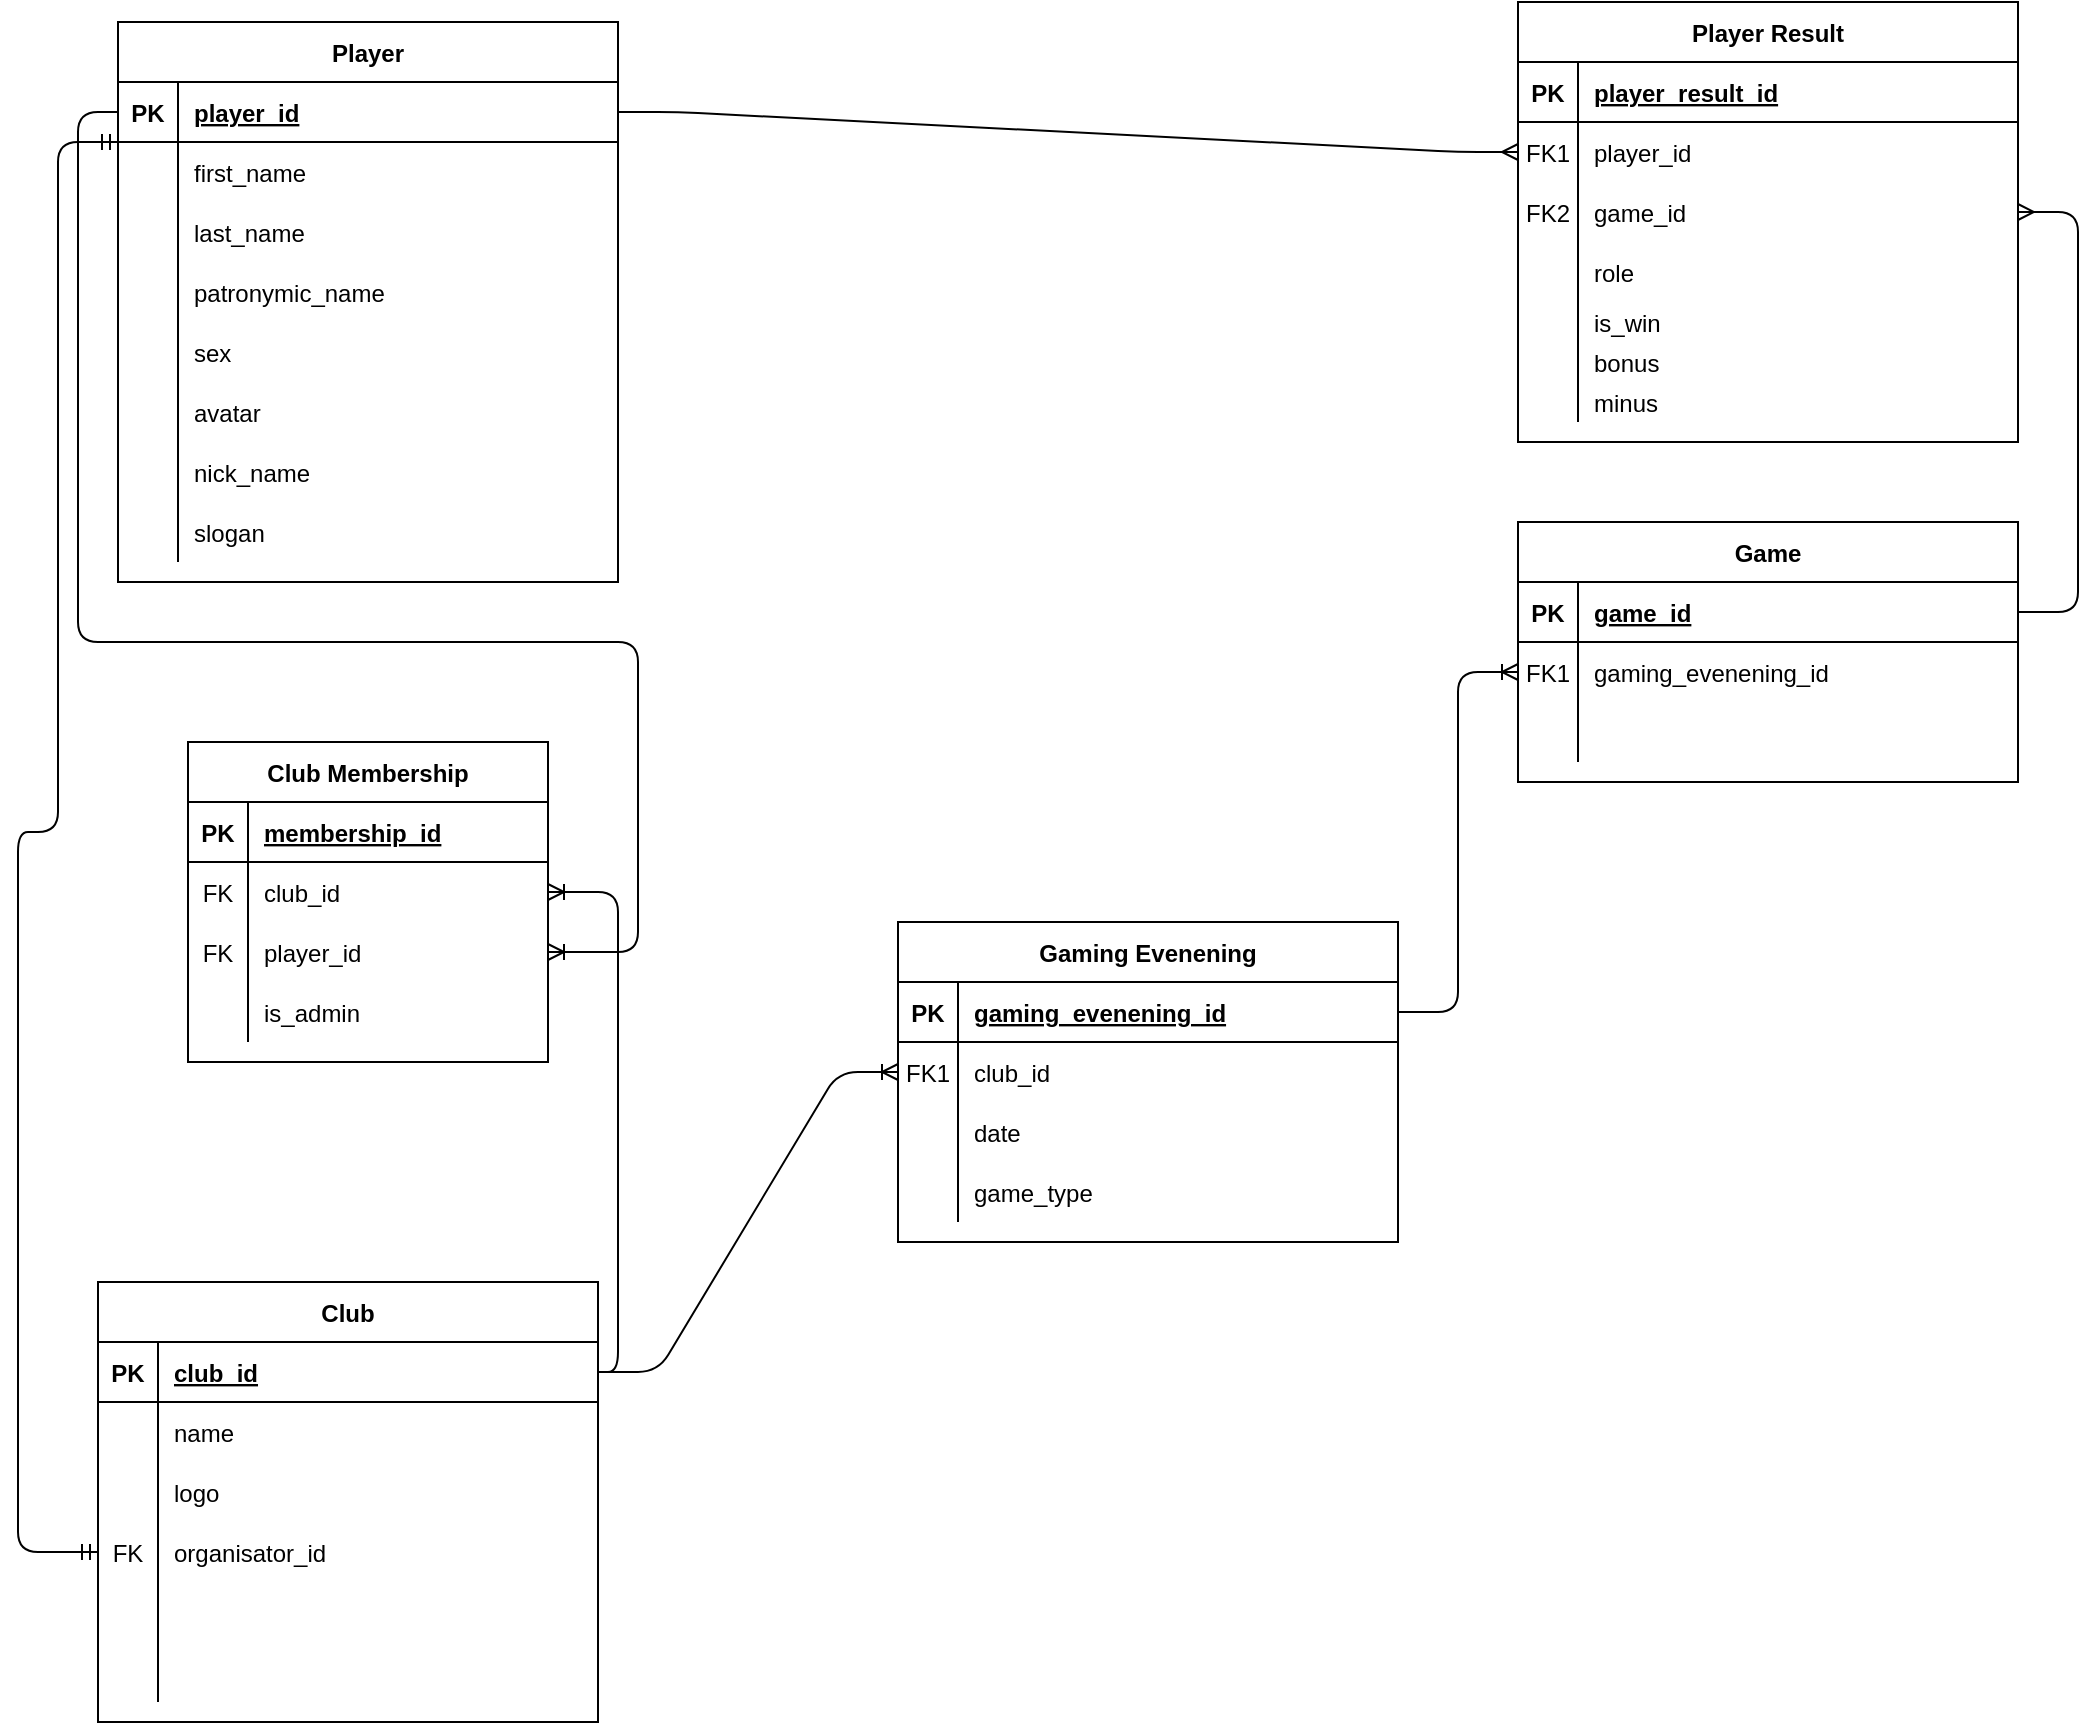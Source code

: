 <mxfile version="14.7.6" type="github">
  <diagram id="R2lEEEUBdFMjLlhIrx00" name="Page-1">
    <mxGraphModel dx="1550" dy="847" grid="1" gridSize="10" guides="1" tooltips="1" connect="1" arrows="1" fold="1" page="1" pageScale="1" pageWidth="850" pageHeight="1100" math="0" shadow="0" extFonts="Permanent Marker^https://fonts.googleapis.com/css?family=Permanent+Marker">
      <root>
        <mxCell id="0" />
        <mxCell id="1" parent="0" />
        <mxCell id="C-vyLk0tnHw3VtMMgP7b-2" value="Game" style="shape=table;startSize=30;container=1;collapsible=1;childLayout=tableLayout;fixedRows=1;rowLines=0;fontStyle=1;align=center;resizeLast=1;" parent="1" vertex="1">
          <mxGeometry x="770" y="330" width="250" height="130" as="geometry" />
        </mxCell>
        <mxCell id="C-vyLk0tnHw3VtMMgP7b-3" value="" style="shape=partialRectangle;collapsible=0;dropTarget=0;pointerEvents=0;fillColor=none;points=[[0,0.5],[1,0.5]];portConstraint=eastwest;top=0;left=0;right=0;bottom=1;" parent="C-vyLk0tnHw3VtMMgP7b-2" vertex="1">
          <mxGeometry y="30" width="250" height="30" as="geometry" />
        </mxCell>
        <mxCell id="C-vyLk0tnHw3VtMMgP7b-4" value="PK" style="shape=partialRectangle;overflow=hidden;connectable=0;fillColor=none;top=0;left=0;bottom=0;right=0;fontStyle=1;" parent="C-vyLk0tnHw3VtMMgP7b-3" vertex="1">
          <mxGeometry width="30" height="30" as="geometry" />
        </mxCell>
        <mxCell id="C-vyLk0tnHw3VtMMgP7b-5" value="game_id" style="shape=partialRectangle;overflow=hidden;connectable=0;fillColor=none;top=0;left=0;bottom=0;right=0;align=left;spacingLeft=6;fontStyle=5;" parent="C-vyLk0tnHw3VtMMgP7b-3" vertex="1">
          <mxGeometry x="30" width="220" height="30" as="geometry" />
        </mxCell>
        <mxCell id="C-vyLk0tnHw3VtMMgP7b-6" value="" style="shape=partialRectangle;collapsible=0;dropTarget=0;pointerEvents=0;fillColor=none;points=[[0,0.5],[1,0.5]];portConstraint=eastwest;top=0;left=0;right=0;bottom=0;" parent="C-vyLk0tnHw3VtMMgP7b-2" vertex="1">
          <mxGeometry y="60" width="250" height="30" as="geometry" />
        </mxCell>
        <mxCell id="C-vyLk0tnHw3VtMMgP7b-7" value="FK1" style="shape=partialRectangle;overflow=hidden;connectable=0;fillColor=none;top=0;left=0;bottom=0;right=0;" parent="C-vyLk0tnHw3VtMMgP7b-6" vertex="1">
          <mxGeometry width="30" height="30" as="geometry" />
        </mxCell>
        <mxCell id="C-vyLk0tnHw3VtMMgP7b-8" value="gaming_evenening_id" style="shape=partialRectangle;overflow=hidden;connectable=0;fillColor=none;top=0;left=0;bottom=0;right=0;align=left;spacingLeft=6;" parent="C-vyLk0tnHw3VtMMgP7b-6" vertex="1">
          <mxGeometry x="30" width="220" height="30" as="geometry" />
        </mxCell>
        <mxCell id="C-vyLk0tnHw3VtMMgP7b-9" value="" style="shape=partialRectangle;collapsible=0;dropTarget=0;pointerEvents=0;fillColor=none;points=[[0,0.5],[1,0.5]];portConstraint=eastwest;top=0;left=0;right=0;bottom=0;" parent="C-vyLk0tnHw3VtMMgP7b-2" vertex="1">
          <mxGeometry y="90" width="250" height="30" as="geometry" />
        </mxCell>
        <mxCell id="C-vyLk0tnHw3VtMMgP7b-10" value="" style="shape=partialRectangle;overflow=hidden;connectable=0;fillColor=none;top=0;left=0;bottom=0;right=0;" parent="C-vyLk0tnHw3VtMMgP7b-9" vertex="1">
          <mxGeometry width="30" height="30" as="geometry" />
        </mxCell>
        <mxCell id="C-vyLk0tnHw3VtMMgP7b-11" value="" style="shape=partialRectangle;overflow=hidden;connectable=0;fillColor=none;top=0;left=0;bottom=0;right=0;align=left;spacingLeft=6;" parent="C-vyLk0tnHw3VtMMgP7b-9" vertex="1">
          <mxGeometry x="30" width="220" height="30" as="geometry" />
        </mxCell>
        <mxCell id="C-vyLk0tnHw3VtMMgP7b-13" value="Gaming Evenening" style="shape=table;startSize=30;container=1;collapsible=1;childLayout=tableLayout;fixedRows=1;rowLines=0;fontStyle=1;align=center;resizeLast=1;" parent="1" vertex="1">
          <mxGeometry x="460" y="530" width="250" height="160" as="geometry" />
        </mxCell>
        <mxCell id="C-vyLk0tnHw3VtMMgP7b-14" value="" style="shape=partialRectangle;collapsible=0;dropTarget=0;pointerEvents=0;fillColor=none;points=[[0,0.5],[1,0.5]];portConstraint=eastwest;top=0;left=0;right=0;bottom=1;" parent="C-vyLk0tnHw3VtMMgP7b-13" vertex="1">
          <mxGeometry y="30" width="250" height="30" as="geometry" />
        </mxCell>
        <mxCell id="C-vyLk0tnHw3VtMMgP7b-15" value="PK" style="shape=partialRectangle;overflow=hidden;connectable=0;fillColor=none;top=0;left=0;bottom=0;right=0;fontStyle=1;" parent="C-vyLk0tnHw3VtMMgP7b-14" vertex="1">
          <mxGeometry width="30" height="30" as="geometry" />
        </mxCell>
        <mxCell id="C-vyLk0tnHw3VtMMgP7b-16" value="gaming_evenening_id" style="shape=partialRectangle;overflow=hidden;connectable=0;fillColor=none;top=0;left=0;bottom=0;right=0;align=left;spacingLeft=6;fontStyle=5;" parent="C-vyLk0tnHw3VtMMgP7b-14" vertex="1">
          <mxGeometry x="30" width="220" height="30" as="geometry" />
        </mxCell>
        <mxCell id="C-vyLk0tnHw3VtMMgP7b-17" value="" style="shape=partialRectangle;collapsible=0;dropTarget=0;pointerEvents=0;fillColor=none;points=[[0,0.5],[1,0.5]];portConstraint=eastwest;top=0;left=0;right=0;bottom=0;" parent="C-vyLk0tnHw3VtMMgP7b-13" vertex="1">
          <mxGeometry y="60" width="250" height="30" as="geometry" />
        </mxCell>
        <mxCell id="C-vyLk0tnHw3VtMMgP7b-18" value="FK1" style="shape=partialRectangle;overflow=hidden;connectable=0;fillColor=none;top=0;left=0;bottom=0;right=0;" parent="C-vyLk0tnHw3VtMMgP7b-17" vertex="1">
          <mxGeometry width="30" height="30" as="geometry" />
        </mxCell>
        <mxCell id="C-vyLk0tnHw3VtMMgP7b-19" value="club_id" style="shape=partialRectangle;overflow=hidden;connectable=0;fillColor=none;top=0;left=0;bottom=0;right=0;align=left;spacingLeft=6;" parent="C-vyLk0tnHw3VtMMgP7b-17" vertex="1">
          <mxGeometry x="30" width="220" height="30" as="geometry" />
        </mxCell>
        <mxCell id="C-vyLk0tnHw3VtMMgP7b-20" value="" style="shape=partialRectangle;collapsible=0;dropTarget=0;pointerEvents=0;fillColor=none;points=[[0,0.5],[1,0.5]];portConstraint=eastwest;top=0;left=0;right=0;bottom=0;" parent="C-vyLk0tnHw3VtMMgP7b-13" vertex="1">
          <mxGeometry y="90" width="250" height="30" as="geometry" />
        </mxCell>
        <mxCell id="C-vyLk0tnHw3VtMMgP7b-21" value="" style="shape=partialRectangle;overflow=hidden;connectable=0;fillColor=none;top=0;left=0;bottom=0;right=0;" parent="C-vyLk0tnHw3VtMMgP7b-20" vertex="1">
          <mxGeometry width="30" height="30" as="geometry" />
        </mxCell>
        <mxCell id="C-vyLk0tnHw3VtMMgP7b-22" value="date" style="shape=partialRectangle;overflow=hidden;connectable=0;fillColor=none;top=0;left=0;bottom=0;right=0;align=left;spacingLeft=6;" parent="C-vyLk0tnHw3VtMMgP7b-20" vertex="1">
          <mxGeometry x="30" width="220" height="30" as="geometry" />
        </mxCell>
        <mxCell id="_1m9QKUvMicMQmcg96rF-60" value="" style="shape=partialRectangle;collapsible=0;dropTarget=0;pointerEvents=0;fillColor=none;points=[[0,0.5],[1,0.5]];portConstraint=eastwest;top=0;left=0;right=0;bottom=0;" parent="C-vyLk0tnHw3VtMMgP7b-13" vertex="1">
          <mxGeometry y="120" width="250" height="30" as="geometry" />
        </mxCell>
        <mxCell id="_1m9QKUvMicMQmcg96rF-61" value="" style="shape=partialRectangle;overflow=hidden;connectable=0;fillColor=none;top=0;left=0;bottom=0;right=0;" parent="_1m9QKUvMicMQmcg96rF-60" vertex="1">
          <mxGeometry width="30" height="30" as="geometry" />
        </mxCell>
        <mxCell id="_1m9QKUvMicMQmcg96rF-62" value="game_type" style="shape=partialRectangle;overflow=hidden;connectable=0;fillColor=none;top=0;left=0;bottom=0;right=0;align=left;spacingLeft=6;" parent="_1m9QKUvMicMQmcg96rF-60" vertex="1">
          <mxGeometry x="30" width="220" height="30" as="geometry" />
        </mxCell>
        <mxCell id="C-vyLk0tnHw3VtMMgP7b-23" value="Player" style="shape=table;startSize=30;container=1;collapsible=1;childLayout=tableLayout;fixedRows=1;rowLines=0;fontStyle=1;align=center;resizeLast=1;" parent="1" vertex="1">
          <mxGeometry x="70" y="80" width="250" height="280" as="geometry" />
        </mxCell>
        <mxCell id="C-vyLk0tnHw3VtMMgP7b-24" value="" style="shape=partialRectangle;collapsible=0;dropTarget=0;pointerEvents=0;fillColor=none;points=[[0,0.5],[1,0.5]];portConstraint=eastwest;top=0;left=0;right=0;bottom=1;" parent="C-vyLk0tnHw3VtMMgP7b-23" vertex="1">
          <mxGeometry y="30" width="250" height="30" as="geometry" />
        </mxCell>
        <mxCell id="C-vyLk0tnHw3VtMMgP7b-25" value="PK" style="shape=partialRectangle;overflow=hidden;connectable=0;fillColor=none;top=0;left=0;bottom=0;right=0;fontStyle=1;" parent="C-vyLk0tnHw3VtMMgP7b-24" vertex="1">
          <mxGeometry width="30" height="30" as="geometry" />
        </mxCell>
        <mxCell id="C-vyLk0tnHw3VtMMgP7b-26" value="player_id" style="shape=partialRectangle;overflow=hidden;connectable=0;fillColor=none;top=0;left=0;bottom=0;right=0;align=left;spacingLeft=6;fontStyle=5;" parent="C-vyLk0tnHw3VtMMgP7b-24" vertex="1">
          <mxGeometry x="30" width="220" height="30" as="geometry" />
        </mxCell>
        <mxCell id="C-vyLk0tnHw3VtMMgP7b-27" value="" style="shape=partialRectangle;collapsible=0;dropTarget=0;pointerEvents=0;fillColor=none;points=[[0,0.5],[1,0.5]];portConstraint=eastwest;top=0;left=0;right=0;bottom=0;" parent="C-vyLk0tnHw3VtMMgP7b-23" vertex="1">
          <mxGeometry y="60" width="250" height="30" as="geometry" />
        </mxCell>
        <mxCell id="C-vyLk0tnHw3VtMMgP7b-28" value="" style="shape=partialRectangle;overflow=hidden;connectable=0;fillColor=none;top=0;left=0;bottom=0;right=0;" parent="C-vyLk0tnHw3VtMMgP7b-27" vertex="1">
          <mxGeometry width="30" height="30" as="geometry" />
        </mxCell>
        <mxCell id="C-vyLk0tnHw3VtMMgP7b-29" value="first_name" style="shape=partialRectangle;overflow=hidden;connectable=0;fillColor=none;top=0;left=0;bottom=0;right=0;align=left;spacingLeft=6;" parent="C-vyLk0tnHw3VtMMgP7b-27" vertex="1">
          <mxGeometry x="30" width="220" height="30" as="geometry" />
        </mxCell>
        <mxCell id="_1m9QKUvMicMQmcg96rF-1" value="" style="shape=partialRectangle;collapsible=0;dropTarget=0;pointerEvents=0;fillColor=none;points=[[0,0.5],[1,0.5]];portConstraint=eastwest;top=0;left=0;right=0;bottom=0;" parent="C-vyLk0tnHw3VtMMgP7b-23" vertex="1">
          <mxGeometry y="90" width="250" height="30" as="geometry" />
        </mxCell>
        <mxCell id="_1m9QKUvMicMQmcg96rF-2" value="" style="shape=partialRectangle;overflow=hidden;connectable=0;fillColor=none;top=0;left=0;bottom=0;right=0;" parent="_1m9QKUvMicMQmcg96rF-1" vertex="1">
          <mxGeometry width="30" height="30" as="geometry" />
        </mxCell>
        <mxCell id="_1m9QKUvMicMQmcg96rF-3" value="last_name" style="shape=partialRectangle;overflow=hidden;connectable=0;fillColor=none;top=0;left=0;bottom=0;right=0;align=left;spacingLeft=6;" parent="_1m9QKUvMicMQmcg96rF-1" vertex="1">
          <mxGeometry x="30" width="220" height="30" as="geometry" />
        </mxCell>
        <mxCell id="_1m9QKUvMicMQmcg96rF-14" value="" style="shape=partialRectangle;collapsible=0;dropTarget=0;pointerEvents=0;fillColor=none;points=[[0,0.5],[1,0.5]];portConstraint=eastwest;top=0;left=0;right=0;bottom=0;" parent="C-vyLk0tnHw3VtMMgP7b-23" vertex="1">
          <mxGeometry y="120" width="250" height="30" as="geometry" />
        </mxCell>
        <mxCell id="_1m9QKUvMicMQmcg96rF-15" value="" style="shape=partialRectangle;overflow=hidden;connectable=0;fillColor=none;top=0;left=0;bottom=0;right=0;" parent="_1m9QKUvMicMQmcg96rF-14" vertex="1">
          <mxGeometry width="30" height="30" as="geometry" />
        </mxCell>
        <mxCell id="_1m9QKUvMicMQmcg96rF-16" value="patronymic_name" style="shape=partialRectangle;overflow=hidden;connectable=0;fillColor=none;top=0;left=0;bottom=0;right=0;align=left;spacingLeft=6;" parent="_1m9QKUvMicMQmcg96rF-14" vertex="1">
          <mxGeometry x="30" width="220" height="30" as="geometry" />
        </mxCell>
        <mxCell id="_1m9QKUvMicMQmcg96rF-17" value="" style="shape=partialRectangle;collapsible=0;dropTarget=0;pointerEvents=0;fillColor=none;points=[[0,0.5],[1,0.5]];portConstraint=eastwest;top=0;left=0;right=0;bottom=0;" parent="C-vyLk0tnHw3VtMMgP7b-23" vertex="1">
          <mxGeometry y="150" width="250" height="30" as="geometry" />
        </mxCell>
        <mxCell id="_1m9QKUvMicMQmcg96rF-18" value="" style="shape=partialRectangle;overflow=hidden;connectable=0;fillColor=none;top=0;left=0;bottom=0;right=0;" parent="_1m9QKUvMicMQmcg96rF-17" vertex="1">
          <mxGeometry width="30" height="30" as="geometry" />
        </mxCell>
        <mxCell id="_1m9QKUvMicMQmcg96rF-19" value="sex" style="shape=partialRectangle;overflow=hidden;connectable=0;fillColor=none;top=0;left=0;bottom=0;right=0;align=left;spacingLeft=6;" parent="_1m9QKUvMicMQmcg96rF-17" vertex="1">
          <mxGeometry x="30" width="220" height="30" as="geometry" />
        </mxCell>
        <mxCell id="_1m9QKUvMicMQmcg96rF-20" value="" style="shape=partialRectangle;collapsible=0;dropTarget=0;pointerEvents=0;fillColor=none;points=[[0,0.5],[1,0.5]];portConstraint=eastwest;top=0;left=0;right=0;bottom=0;" parent="C-vyLk0tnHw3VtMMgP7b-23" vertex="1">
          <mxGeometry y="180" width="250" height="30" as="geometry" />
        </mxCell>
        <mxCell id="_1m9QKUvMicMQmcg96rF-21" value="" style="shape=partialRectangle;overflow=hidden;connectable=0;fillColor=none;top=0;left=0;bottom=0;right=0;" parent="_1m9QKUvMicMQmcg96rF-20" vertex="1">
          <mxGeometry width="30" height="30" as="geometry" />
        </mxCell>
        <mxCell id="_1m9QKUvMicMQmcg96rF-22" value="avatar" style="shape=partialRectangle;overflow=hidden;connectable=0;fillColor=none;top=0;left=0;bottom=0;right=0;align=left;spacingLeft=6;" parent="_1m9QKUvMicMQmcg96rF-20" vertex="1">
          <mxGeometry x="30" width="220" height="30" as="geometry" />
        </mxCell>
        <mxCell id="_1m9QKUvMicMQmcg96rF-73" value="" style="shape=partialRectangle;collapsible=0;dropTarget=0;pointerEvents=0;fillColor=none;points=[[0,0.5],[1,0.5]];portConstraint=eastwest;top=0;left=0;right=0;bottom=0;" parent="C-vyLk0tnHw3VtMMgP7b-23" vertex="1">
          <mxGeometry y="210" width="250" height="30" as="geometry" />
        </mxCell>
        <mxCell id="_1m9QKUvMicMQmcg96rF-74" value="" style="shape=partialRectangle;overflow=hidden;connectable=0;fillColor=none;top=0;left=0;bottom=0;right=0;" parent="_1m9QKUvMicMQmcg96rF-73" vertex="1">
          <mxGeometry width="30" height="30" as="geometry" />
        </mxCell>
        <mxCell id="_1m9QKUvMicMQmcg96rF-75" value="nick_name" style="shape=partialRectangle;overflow=hidden;connectable=0;fillColor=none;top=0;left=0;bottom=0;right=0;align=left;spacingLeft=6;" parent="_1m9QKUvMicMQmcg96rF-73" vertex="1">
          <mxGeometry x="30" width="220" height="30" as="geometry" />
        </mxCell>
        <mxCell id="_1m9QKUvMicMQmcg96rF-76" value="" style="shape=partialRectangle;collapsible=0;dropTarget=0;pointerEvents=0;fillColor=none;points=[[0,0.5],[1,0.5]];portConstraint=eastwest;top=0;left=0;right=0;bottom=0;" parent="C-vyLk0tnHw3VtMMgP7b-23" vertex="1">
          <mxGeometry y="240" width="250" height="30" as="geometry" />
        </mxCell>
        <mxCell id="_1m9QKUvMicMQmcg96rF-77" value="" style="shape=partialRectangle;overflow=hidden;connectable=0;fillColor=none;top=0;left=0;bottom=0;right=0;" parent="_1m9QKUvMicMQmcg96rF-76" vertex="1">
          <mxGeometry width="30" height="30" as="geometry" />
        </mxCell>
        <mxCell id="_1m9QKUvMicMQmcg96rF-78" value="slogan" style="shape=partialRectangle;overflow=hidden;connectable=0;fillColor=none;top=0;left=0;bottom=0;right=0;align=left;spacingLeft=6;" parent="_1m9QKUvMicMQmcg96rF-76" vertex="1">
          <mxGeometry x="30" width="220" height="30" as="geometry" />
        </mxCell>
        <mxCell id="_1m9QKUvMicMQmcg96rF-23" value="Club" style="shape=table;startSize=30;container=1;collapsible=1;childLayout=tableLayout;fixedRows=1;rowLines=0;fontStyle=1;align=center;resizeLast=1;" parent="1" vertex="1">
          <mxGeometry x="60" y="710" width="250" height="220" as="geometry" />
        </mxCell>
        <mxCell id="_1m9QKUvMicMQmcg96rF-24" value="" style="shape=partialRectangle;collapsible=0;dropTarget=0;pointerEvents=0;fillColor=none;points=[[0,0.5],[1,0.5]];portConstraint=eastwest;top=0;left=0;right=0;bottom=1;" parent="_1m9QKUvMicMQmcg96rF-23" vertex="1">
          <mxGeometry y="30" width="250" height="30" as="geometry" />
        </mxCell>
        <mxCell id="_1m9QKUvMicMQmcg96rF-25" value="PK" style="shape=partialRectangle;overflow=hidden;connectable=0;fillColor=none;top=0;left=0;bottom=0;right=0;fontStyle=1;" parent="_1m9QKUvMicMQmcg96rF-24" vertex="1">
          <mxGeometry width="30" height="30" as="geometry" />
        </mxCell>
        <mxCell id="_1m9QKUvMicMQmcg96rF-26" value="club_id" style="shape=partialRectangle;overflow=hidden;connectable=0;fillColor=none;top=0;left=0;bottom=0;right=0;align=left;spacingLeft=6;fontStyle=5;" parent="_1m9QKUvMicMQmcg96rF-24" vertex="1">
          <mxGeometry x="30" width="220" height="30" as="geometry" />
        </mxCell>
        <mxCell id="_1m9QKUvMicMQmcg96rF-27" value="" style="shape=partialRectangle;collapsible=0;dropTarget=0;pointerEvents=0;fillColor=none;points=[[0,0.5],[1,0.5]];portConstraint=eastwest;top=0;left=0;right=0;bottom=0;" parent="_1m9QKUvMicMQmcg96rF-23" vertex="1">
          <mxGeometry y="60" width="250" height="30" as="geometry" />
        </mxCell>
        <mxCell id="_1m9QKUvMicMQmcg96rF-28" value="" style="shape=partialRectangle;overflow=hidden;connectable=0;fillColor=none;top=0;left=0;bottom=0;right=0;" parent="_1m9QKUvMicMQmcg96rF-27" vertex="1">
          <mxGeometry width="30" height="30" as="geometry" />
        </mxCell>
        <mxCell id="_1m9QKUvMicMQmcg96rF-29" value="name" style="shape=partialRectangle;overflow=hidden;connectable=0;fillColor=none;top=0;left=0;bottom=0;right=0;align=left;spacingLeft=6;" parent="_1m9QKUvMicMQmcg96rF-27" vertex="1">
          <mxGeometry x="30" width="220" height="30" as="geometry" />
        </mxCell>
        <mxCell id="_1m9QKUvMicMQmcg96rF-30" value="" style="shape=partialRectangle;collapsible=0;dropTarget=0;pointerEvents=0;fillColor=none;points=[[0,0.5],[1,0.5]];portConstraint=eastwest;top=0;left=0;right=0;bottom=0;" parent="_1m9QKUvMicMQmcg96rF-23" vertex="1">
          <mxGeometry y="90" width="250" height="30" as="geometry" />
        </mxCell>
        <mxCell id="_1m9QKUvMicMQmcg96rF-31" value="" style="shape=partialRectangle;overflow=hidden;connectable=0;fillColor=none;top=0;left=0;bottom=0;right=0;" parent="_1m9QKUvMicMQmcg96rF-30" vertex="1">
          <mxGeometry width="30" height="30" as="geometry" />
        </mxCell>
        <mxCell id="_1m9QKUvMicMQmcg96rF-32" value="logo" style="shape=partialRectangle;overflow=hidden;connectable=0;fillColor=none;top=0;left=0;bottom=0;right=0;align=left;spacingLeft=6;" parent="_1m9QKUvMicMQmcg96rF-30" vertex="1">
          <mxGeometry x="30" width="220" height="30" as="geometry" />
        </mxCell>
        <mxCell id="_1m9QKUvMicMQmcg96rF-33" value="" style="shape=partialRectangle;collapsible=0;dropTarget=0;pointerEvents=0;fillColor=none;points=[[0,0.5],[1,0.5]];portConstraint=eastwest;top=0;left=0;right=0;bottom=0;" parent="_1m9QKUvMicMQmcg96rF-23" vertex="1">
          <mxGeometry y="120" width="250" height="30" as="geometry" />
        </mxCell>
        <mxCell id="_1m9QKUvMicMQmcg96rF-34" value="FK" style="shape=partialRectangle;overflow=hidden;connectable=0;fillColor=none;top=0;left=0;bottom=0;right=0;" parent="_1m9QKUvMicMQmcg96rF-33" vertex="1">
          <mxGeometry width="30" height="30" as="geometry" />
        </mxCell>
        <mxCell id="_1m9QKUvMicMQmcg96rF-35" value="organisator_id" style="shape=partialRectangle;overflow=hidden;connectable=0;fillColor=none;top=0;left=0;bottom=0;right=0;align=left;spacingLeft=6;" parent="_1m9QKUvMicMQmcg96rF-33" vertex="1">
          <mxGeometry x="30" width="220" height="30" as="geometry" />
        </mxCell>
        <mxCell id="_1m9QKUvMicMQmcg96rF-36" value="" style="shape=partialRectangle;collapsible=0;dropTarget=0;pointerEvents=0;fillColor=none;points=[[0,0.5],[1,0.5]];portConstraint=eastwest;top=0;left=0;right=0;bottom=0;" parent="_1m9QKUvMicMQmcg96rF-23" vertex="1">
          <mxGeometry y="150" width="250" height="30" as="geometry" />
        </mxCell>
        <mxCell id="_1m9QKUvMicMQmcg96rF-37" value="" style="shape=partialRectangle;overflow=hidden;connectable=0;fillColor=none;top=0;left=0;bottom=0;right=0;" parent="_1m9QKUvMicMQmcg96rF-36" vertex="1">
          <mxGeometry width="30" height="30" as="geometry" />
        </mxCell>
        <mxCell id="_1m9QKUvMicMQmcg96rF-38" value="" style="shape=partialRectangle;overflow=hidden;connectable=0;fillColor=none;top=0;left=0;bottom=0;right=0;align=left;spacingLeft=6;" parent="_1m9QKUvMicMQmcg96rF-36" vertex="1">
          <mxGeometry x="30" width="220" height="30" as="geometry" />
        </mxCell>
        <mxCell id="_1m9QKUvMicMQmcg96rF-39" value="" style="shape=partialRectangle;collapsible=0;dropTarget=0;pointerEvents=0;fillColor=none;points=[[0,0.5],[1,0.5]];portConstraint=eastwest;top=0;left=0;right=0;bottom=0;" parent="_1m9QKUvMicMQmcg96rF-23" vertex="1">
          <mxGeometry y="180" width="250" height="30" as="geometry" />
        </mxCell>
        <mxCell id="_1m9QKUvMicMQmcg96rF-40" value="" style="shape=partialRectangle;overflow=hidden;connectable=0;fillColor=none;top=0;left=0;bottom=0;right=0;" parent="_1m9QKUvMicMQmcg96rF-39" vertex="1">
          <mxGeometry width="30" height="30" as="geometry" />
        </mxCell>
        <mxCell id="_1m9QKUvMicMQmcg96rF-41" value="" style="shape=partialRectangle;overflow=hidden;connectable=0;fillColor=none;top=0;left=0;bottom=0;right=0;align=left;spacingLeft=6;" parent="_1m9QKUvMicMQmcg96rF-39" vertex="1">
          <mxGeometry x="30" width="220" height="30" as="geometry" />
        </mxCell>
        <mxCell id="_1m9QKUvMicMQmcg96rF-42" value="" style="edgeStyle=entityRelationEdgeStyle;fontSize=12;html=1;endArrow=ERoneToMany;" parent="1" source="_1m9QKUvMicMQmcg96rF-24" target="C-vyLk0tnHw3VtMMgP7b-17" edge="1">
          <mxGeometry width="100" height="100" relative="1" as="geometry">
            <mxPoint x="610" y="920" as="sourcePoint" />
            <mxPoint x="710" y="820" as="targetPoint" />
          </mxGeometry>
        </mxCell>
        <mxCell id="_1m9QKUvMicMQmcg96rF-44" value="" style="edgeStyle=entityRelationEdgeStyle;fontSize=12;html=1;endArrow=ERoneToMany;entryX=0;entryY=0.5;entryDx=0;entryDy=0;" parent="1" source="C-vyLk0tnHw3VtMMgP7b-14" target="C-vyLk0tnHw3VtMMgP7b-6" edge="1">
          <mxGeometry width="100" height="100" relative="1" as="geometry">
            <mxPoint x="800" y="450" as="sourcePoint" />
            <mxPoint x="900" y="350" as="targetPoint" />
          </mxGeometry>
        </mxCell>
        <mxCell id="_1m9QKUvMicMQmcg96rF-45" value="Player Result" style="shape=table;startSize=30;container=1;collapsible=1;childLayout=tableLayout;fixedRows=1;rowLines=0;fontStyle=1;align=center;resizeLast=1;" parent="1" vertex="1">
          <mxGeometry x="770" y="70" width="250" height="220" as="geometry" />
        </mxCell>
        <mxCell id="_1m9QKUvMicMQmcg96rF-46" value="" style="shape=partialRectangle;collapsible=0;dropTarget=0;pointerEvents=0;fillColor=none;points=[[0,0.5],[1,0.5]];portConstraint=eastwest;top=0;left=0;right=0;bottom=1;" parent="_1m9QKUvMicMQmcg96rF-45" vertex="1">
          <mxGeometry y="30" width="250" height="30" as="geometry" />
        </mxCell>
        <mxCell id="_1m9QKUvMicMQmcg96rF-47" value="PK" style="shape=partialRectangle;overflow=hidden;connectable=0;fillColor=none;top=0;left=0;bottom=0;right=0;fontStyle=1;" parent="_1m9QKUvMicMQmcg96rF-46" vertex="1">
          <mxGeometry width="30" height="30" as="geometry" />
        </mxCell>
        <mxCell id="_1m9QKUvMicMQmcg96rF-48" value="player_result_id" style="shape=partialRectangle;overflow=hidden;connectable=0;fillColor=none;top=0;left=0;bottom=0;right=0;align=left;spacingLeft=6;fontStyle=5;" parent="_1m9QKUvMicMQmcg96rF-46" vertex="1">
          <mxGeometry x="30" width="220" height="30" as="geometry" />
        </mxCell>
        <mxCell id="_1m9QKUvMicMQmcg96rF-49" value="" style="shape=partialRectangle;collapsible=0;dropTarget=0;pointerEvents=0;fillColor=none;points=[[0,0.5],[1,0.5]];portConstraint=eastwest;top=0;left=0;right=0;bottom=0;" parent="_1m9QKUvMicMQmcg96rF-45" vertex="1">
          <mxGeometry y="60" width="250" height="30" as="geometry" />
        </mxCell>
        <mxCell id="_1m9QKUvMicMQmcg96rF-50" value="FK1" style="shape=partialRectangle;overflow=hidden;connectable=0;fillColor=none;top=0;left=0;bottom=0;right=0;" parent="_1m9QKUvMicMQmcg96rF-49" vertex="1">
          <mxGeometry width="30" height="30" as="geometry" />
        </mxCell>
        <mxCell id="_1m9QKUvMicMQmcg96rF-51" value="player_id" style="shape=partialRectangle;overflow=hidden;connectable=0;fillColor=none;top=0;left=0;bottom=0;right=0;align=left;spacingLeft=6;" parent="_1m9QKUvMicMQmcg96rF-49" vertex="1">
          <mxGeometry x="30" width="220" height="30" as="geometry" />
        </mxCell>
        <mxCell id="_1m9QKUvMicMQmcg96rF-52" value="" style="shape=partialRectangle;collapsible=0;dropTarget=0;pointerEvents=0;fillColor=none;points=[[0,0.5],[1,0.5]];portConstraint=eastwest;top=0;left=0;right=0;bottom=0;" parent="_1m9QKUvMicMQmcg96rF-45" vertex="1">
          <mxGeometry y="90" width="250" height="30" as="geometry" />
        </mxCell>
        <mxCell id="_1m9QKUvMicMQmcg96rF-53" value="FK2" style="shape=partialRectangle;overflow=hidden;connectable=0;fillColor=none;top=0;left=0;bottom=0;right=0;" parent="_1m9QKUvMicMQmcg96rF-52" vertex="1">
          <mxGeometry width="30" height="30" as="geometry" />
        </mxCell>
        <mxCell id="_1m9QKUvMicMQmcg96rF-54" value="game_id" style="shape=partialRectangle;overflow=hidden;connectable=0;fillColor=none;top=0;left=0;bottom=0;right=0;align=left;spacingLeft=6;" parent="_1m9QKUvMicMQmcg96rF-52" vertex="1">
          <mxGeometry x="30" width="220" height="30" as="geometry" />
        </mxCell>
        <mxCell id="_1m9QKUvMicMQmcg96rF-56" value="" style="shape=partialRectangle;collapsible=0;dropTarget=0;pointerEvents=0;fillColor=none;points=[[0,0.5],[1,0.5]];portConstraint=eastwest;top=0;left=0;right=0;bottom=0;" parent="_1m9QKUvMicMQmcg96rF-45" vertex="1">
          <mxGeometry y="120" width="250" height="30" as="geometry" />
        </mxCell>
        <mxCell id="_1m9QKUvMicMQmcg96rF-57" value="" style="shape=partialRectangle;overflow=hidden;connectable=0;fillColor=none;top=0;left=0;bottom=0;right=0;" parent="_1m9QKUvMicMQmcg96rF-56" vertex="1">
          <mxGeometry width="30" height="30" as="geometry" />
        </mxCell>
        <mxCell id="_1m9QKUvMicMQmcg96rF-58" value="role" style="shape=partialRectangle;overflow=hidden;connectable=0;fillColor=none;top=0;left=0;bottom=0;right=0;align=left;spacingLeft=6;" parent="_1m9QKUvMicMQmcg96rF-56" vertex="1">
          <mxGeometry x="30" width="220" height="30" as="geometry" />
        </mxCell>
        <mxCell id="_1m9QKUvMicMQmcg96rF-63" value="" style="shape=partialRectangle;collapsible=0;dropTarget=0;pointerEvents=0;fillColor=none;points=[[0,0.5],[1,0.5]];portConstraint=eastwest;top=0;left=0;right=0;bottom=0;" parent="_1m9QKUvMicMQmcg96rF-45" vertex="1">
          <mxGeometry y="150" width="250" height="20" as="geometry" />
        </mxCell>
        <mxCell id="_1m9QKUvMicMQmcg96rF-64" value="" style="shape=partialRectangle;overflow=hidden;connectable=0;fillColor=none;top=0;left=0;bottom=0;right=0;" parent="_1m9QKUvMicMQmcg96rF-63" vertex="1">
          <mxGeometry width="30" height="20" as="geometry" />
        </mxCell>
        <mxCell id="_1m9QKUvMicMQmcg96rF-65" value="is_win" style="shape=partialRectangle;overflow=hidden;connectable=0;fillColor=none;top=0;left=0;bottom=0;right=0;align=left;spacingLeft=6;" parent="_1m9QKUvMicMQmcg96rF-63" vertex="1">
          <mxGeometry x="30" width="220" height="20" as="geometry" />
        </mxCell>
        <mxCell id="_1m9QKUvMicMQmcg96rF-66" value="" style="shape=partialRectangle;collapsible=0;dropTarget=0;pointerEvents=0;fillColor=none;points=[[0,0.5],[1,0.5]];portConstraint=eastwest;top=0;left=0;right=0;bottom=0;" parent="_1m9QKUvMicMQmcg96rF-45" vertex="1">
          <mxGeometry y="170" width="250" height="20" as="geometry" />
        </mxCell>
        <mxCell id="_1m9QKUvMicMQmcg96rF-67" value="" style="shape=partialRectangle;overflow=hidden;connectable=0;fillColor=none;top=0;left=0;bottom=0;right=0;" parent="_1m9QKUvMicMQmcg96rF-66" vertex="1">
          <mxGeometry width="30" height="20" as="geometry" />
        </mxCell>
        <mxCell id="_1m9QKUvMicMQmcg96rF-68" value="bonus" style="shape=partialRectangle;overflow=hidden;connectable=0;fillColor=none;top=0;left=0;bottom=0;right=0;align=left;spacingLeft=6;" parent="_1m9QKUvMicMQmcg96rF-66" vertex="1">
          <mxGeometry x="30" width="220" height="20" as="geometry" />
        </mxCell>
        <mxCell id="_1m9QKUvMicMQmcg96rF-70" value="" style="shape=partialRectangle;collapsible=0;dropTarget=0;pointerEvents=0;fillColor=none;points=[[0,0.5],[1,0.5]];portConstraint=eastwest;top=0;left=0;right=0;bottom=0;" parent="_1m9QKUvMicMQmcg96rF-45" vertex="1">
          <mxGeometry y="190" width="250" height="20" as="geometry" />
        </mxCell>
        <mxCell id="_1m9QKUvMicMQmcg96rF-71" value="" style="shape=partialRectangle;overflow=hidden;connectable=0;fillColor=none;top=0;left=0;bottom=0;right=0;" parent="_1m9QKUvMicMQmcg96rF-70" vertex="1">
          <mxGeometry width="30" height="20" as="geometry" />
        </mxCell>
        <mxCell id="_1m9QKUvMicMQmcg96rF-72" value="minus" style="shape=partialRectangle;overflow=hidden;connectable=0;fillColor=none;top=0;left=0;bottom=0;right=0;align=left;spacingLeft=6;" parent="_1m9QKUvMicMQmcg96rF-70" vertex="1">
          <mxGeometry x="30" width="220" height="20" as="geometry" />
        </mxCell>
        <mxCell id="_1m9QKUvMicMQmcg96rF-55" value="" style="edgeStyle=entityRelationEdgeStyle;fontSize=12;html=1;endArrow=ERmany;startArrow=none;startFill=0;endFill=0;" parent="1" source="C-vyLk0tnHw3VtMMgP7b-24" target="_1m9QKUvMicMQmcg96rF-49" edge="1">
          <mxGeometry width="100" height="100" relative="1" as="geometry">
            <mxPoint x="750" y="300" as="sourcePoint" />
            <mxPoint x="850" y="200" as="targetPoint" />
          </mxGeometry>
        </mxCell>
        <mxCell id="_1m9QKUvMicMQmcg96rF-59" value="" style="edgeStyle=entityRelationEdgeStyle;fontSize=12;html=1;endArrow=ERmany;startArrow=none;exitX=1;exitY=0.5;exitDx=0;exitDy=0;startFill=0;endFill=0;" parent="1" source="C-vyLk0tnHw3VtMMgP7b-3" target="_1m9QKUvMicMQmcg96rF-52" edge="1">
          <mxGeometry width="100" height="100" relative="1" as="geometry">
            <mxPoint x="320" y="175" as="sourcePoint" />
            <mxPoint x="820" y="355" as="targetPoint" />
          </mxGeometry>
        </mxCell>
        <mxCell id="1QzZY4IK5qwGDlfZ4K-i-1" value="Club Membership" style="shape=table;startSize=30;container=1;collapsible=1;childLayout=tableLayout;fixedRows=1;rowLines=0;fontStyle=1;align=center;resizeLast=1;" vertex="1" parent="1">
          <mxGeometry x="105" y="440" width="180" height="160" as="geometry" />
        </mxCell>
        <mxCell id="1QzZY4IK5qwGDlfZ4K-i-2" value="" style="shape=partialRectangle;collapsible=0;dropTarget=0;pointerEvents=0;fillColor=none;top=0;left=0;bottom=1;right=0;points=[[0,0.5],[1,0.5]];portConstraint=eastwest;" vertex="1" parent="1QzZY4IK5qwGDlfZ4K-i-1">
          <mxGeometry y="30" width="180" height="30" as="geometry" />
        </mxCell>
        <mxCell id="1QzZY4IK5qwGDlfZ4K-i-3" value="PK" style="shape=partialRectangle;connectable=0;fillColor=none;top=0;left=0;bottom=0;right=0;fontStyle=1;overflow=hidden;" vertex="1" parent="1QzZY4IK5qwGDlfZ4K-i-2">
          <mxGeometry width="30" height="30" as="geometry" />
        </mxCell>
        <mxCell id="1QzZY4IK5qwGDlfZ4K-i-4" value="membership_id" style="shape=partialRectangle;connectable=0;fillColor=none;top=0;left=0;bottom=0;right=0;align=left;spacingLeft=6;fontStyle=5;overflow=hidden;" vertex="1" parent="1QzZY4IK5qwGDlfZ4K-i-2">
          <mxGeometry x="30" width="150" height="30" as="geometry" />
        </mxCell>
        <mxCell id="1QzZY4IK5qwGDlfZ4K-i-5" value="" style="shape=partialRectangle;collapsible=0;dropTarget=0;pointerEvents=0;fillColor=none;top=0;left=0;bottom=0;right=0;points=[[0,0.5],[1,0.5]];portConstraint=eastwest;" vertex="1" parent="1QzZY4IK5qwGDlfZ4K-i-1">
          <mxGeometry y="60" width="180" height="30" as="geometry" />
        </mxCell>
        <mxCell id="1QzZY4IK5qwGDlfZ4K-i-6" value="FK" style="shape=partialRectangle;connectable=0;fillColor=none;top=0;left=0;bottom=0;right=0;editable=1;overflow=hidden;" vertex="1" parent="1QzZY4IK5qwGDlfZ4K-i-5">
          <mxGeometry width="30" height="30" as="geometry" />
        </mxCell>
        <mxCell id="1QzZY4IK5qwGDlfZ4K-i-7" value="club_id" style="shape=partialRectangle;connectable=0;fillColor=none;top=0;left=0;bottom=0;right=0;align=left;spacingLeft=6;overflow=hidden;" vertex="1" parent="1QzZY4IK5qwGDlfZ4K-i-5">
          <mxGeometry x="30" width="150" height="30" as="geometry" />
        </mxCell>
        <mxCell id="1QzZY4IK5qwGDlfZ4K-i-8" value="" style="shape=partialRectangle;collapsible=0;dropTarget=0;pointerEvents=0;fillColor=none;top=0;left=0;bottom=0;right=0;points=[[0,0.5],[1,0.5]];portConstraint=eastwest;" vertex="1" parent="1QzZY4IK5qwGDlfZ4K-i-1">
          <mxGeometry y="90" width="180" height="30" as="geometry" />
        </mxCell>
        <mxCell id="1QzZY4IK5qwGDlfZ4K-i-9" value="FK" style="shape=partialRectangle;connectable=0;fillColor=none;top=0;left=0;bottom=0;right=0;editable=1;overflow=hidden;" vertex="1" parent="1QzZY4IK5qwGDlfZ4K-i-8">
          <mxGeometry width="30" height="30" as="geometry" />
        </mxCell>
        <mxCell id="1QzZY4IK5qwGDlfZ4K-i-10" value="player_id" style="shape=partialRectangle;connectable=0;fillColor=none;top=0;left=0;bottom=0;right=0;align=left;spacingLeft=6;overflow=hidden;" vertex="1" parent="1QzZY4IK5qwGDlfZ4K-i-8">
          <mxGeometry x="30" width="150" height="30" as="geometry" />
        </mxCell>
        <mxCell id="1QzZY4IK5qwGDlfZ4K-i-11" value="" style="shape=partialRectangle;collapsible=0;dropTarget=0;pointerEvents=0;fillColor=none;top=0;left=0;bottom=0;right=0;points=[[0,0.5],[1,0.5]];portConstraint=eastwest;" vertex="1" parent="1QzZY4IK5qwGDlfZ4K-i-1">
          <mxGeometry y="120" width="180" height="30" as="geometry" />
        </mxCell>
        <mxCell id="1QzZY4IK5qwGDlfZ4K-i-12" value="" style="shape=partialRectangle;connectable=0;fillColor=none;top=0;left=0;bottom=0;right=0;editable=1;overflow=hidden;" vertex="1" parent="1QzZY4IK5qwGDlfZ4K-i-11">
          <mxGeometry width="30" height="30" as="geometry" />
        </mxCell>
        <mxCell id="1QzZY4IK5qwGDlfZ4K-i-13" value="is_admin" style="shape=partialRectangle;connectable=0;fillColor=none;top=0;left=0;bottom=0;right=0;align=left;spacingLeft=6;overflow=hidden;" vertex="1" parent="1QzZY4IK5qwGDlfZ4K-i-11">
          <mxGeometry x="30" width="150" height="30" as="geometry" />
        </mxCell>
        <mxCell id="1QzZY4IK5qwGDlfZ4K-i-14" value="" style="edgeStyle=orthogonalEdgeStyle;fontSize=12;html=1;endArrow=ERmandOne;startArrow=ERmandOne;" edge="1" parent="1" source="C-vyLk0tnHw3VtMMgP7b-24" target="_1m9QKUvMicMQmcg96rF-33">
          <mxGeometry width="100" height="100" relative="1" as="geometry">
            <mxPoint x="520" y="1020" as="sourcePoint" />
            <mxPoint x="620" y="920" as="targetPoint" />
            <Array as="points">
              <mxPoint x="40" y="140" />
              <mxPoint x="40" y="485" />
              <mxPoint x="20" y="485" />
              <mxPoint x="20" y="845" />
            </Array>
          </mxGeometry>
        </mxCell>
        <mxCell id="1QzZY4IK5qwGDlfZ4K-i-15" value="" style="edgeStyle=orthogonalEdgeStyle;fontSize=12;html=1;endArrow=ERoneToMany;" edge="1" parent="1" source="C-vyLk0tnHw3VtMMgP7b-24" target="1QzZY4IK5qwGDlfZ4K-i-8">
          <mxGeometry width="100" height="100" relative="1" as="geometry">
            <mxPoint x="410" y="500" as="sourcePoint" />
            <mxPoint x="510" y="400" as="targetPoint" />
            <Array as="points">
              <mxPoint x="50" y="125" />
              <mxPoint x="50" y="390" />
              <mxPoint x="330" y="390" />
              <mxPoint x="330" y="545" />
            </Array>
          </mxGeometry>
        </mxCell>
        <mxCell id="1QzZY4IK5qwGDlfZ4K-i-16" value="" style="edgeStyle=orthogonalEdgeStyle;fontSize=12;html=1;endArrow=ERoneToMany;entryX=1;entryY=0.5;entryDx=0;entryDy=0;" edge="1" parent="1" source="_1m9QKUvMicMQmcg96rF-24" target="1QzZY4IK5qwGDlfZ4K-i-5">
          <mxGeometry width="100" height="100" relative="1" as="geometry">
            <mxPoint x="890" y="480" as="sourcePoint" />
            <mxPoint x="1105" y="900" as="targetPoint" />
          </mxGeometry>
        </mxCell>
      </root>
    </mxGraphModel>
  </diagram>
</mxfile>
